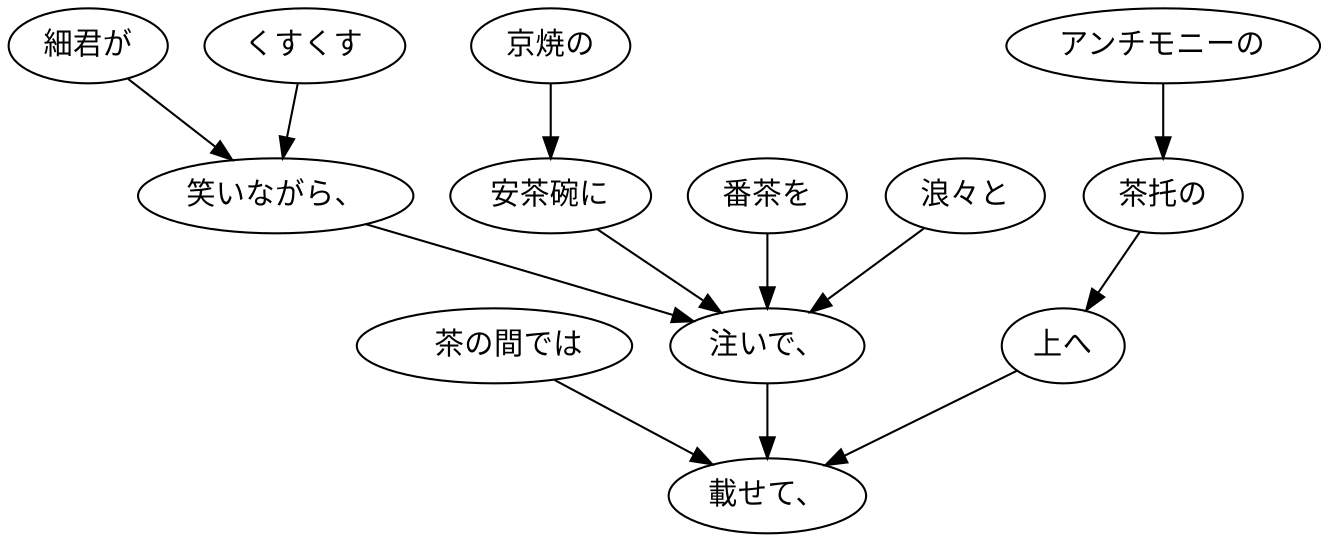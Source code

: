 digraph graph7460 {
	node0 [label="　茶の間では"];
	node1 [label="細君が"];
	node2 [label="くすくす"];
	node3 [label="笑いながら、"];
	node4 [label="京焼の"];
	node5 [label="安茶碗に"];
	node6 [label="番茶を"];
	node7 [label="浪々と"];
	node8 [label="注いで、"];
	node9 [label="アンチモニーの"];
	node10 [label="茶托の"];
	node11 [label="上へ"];
	node12 [label="載せて、"];
	node0 -> node12;
	node1 -> node3;
	node2 -> node3;
	node3 -> node8;
	node4 -> node5;
	node5 -> node8;
	node6 -> node8;
	node7 -> node8;
	node8 -> node12;
	node9 -> node10;
	node10 -> node11;
	node11 -> node12;
}
